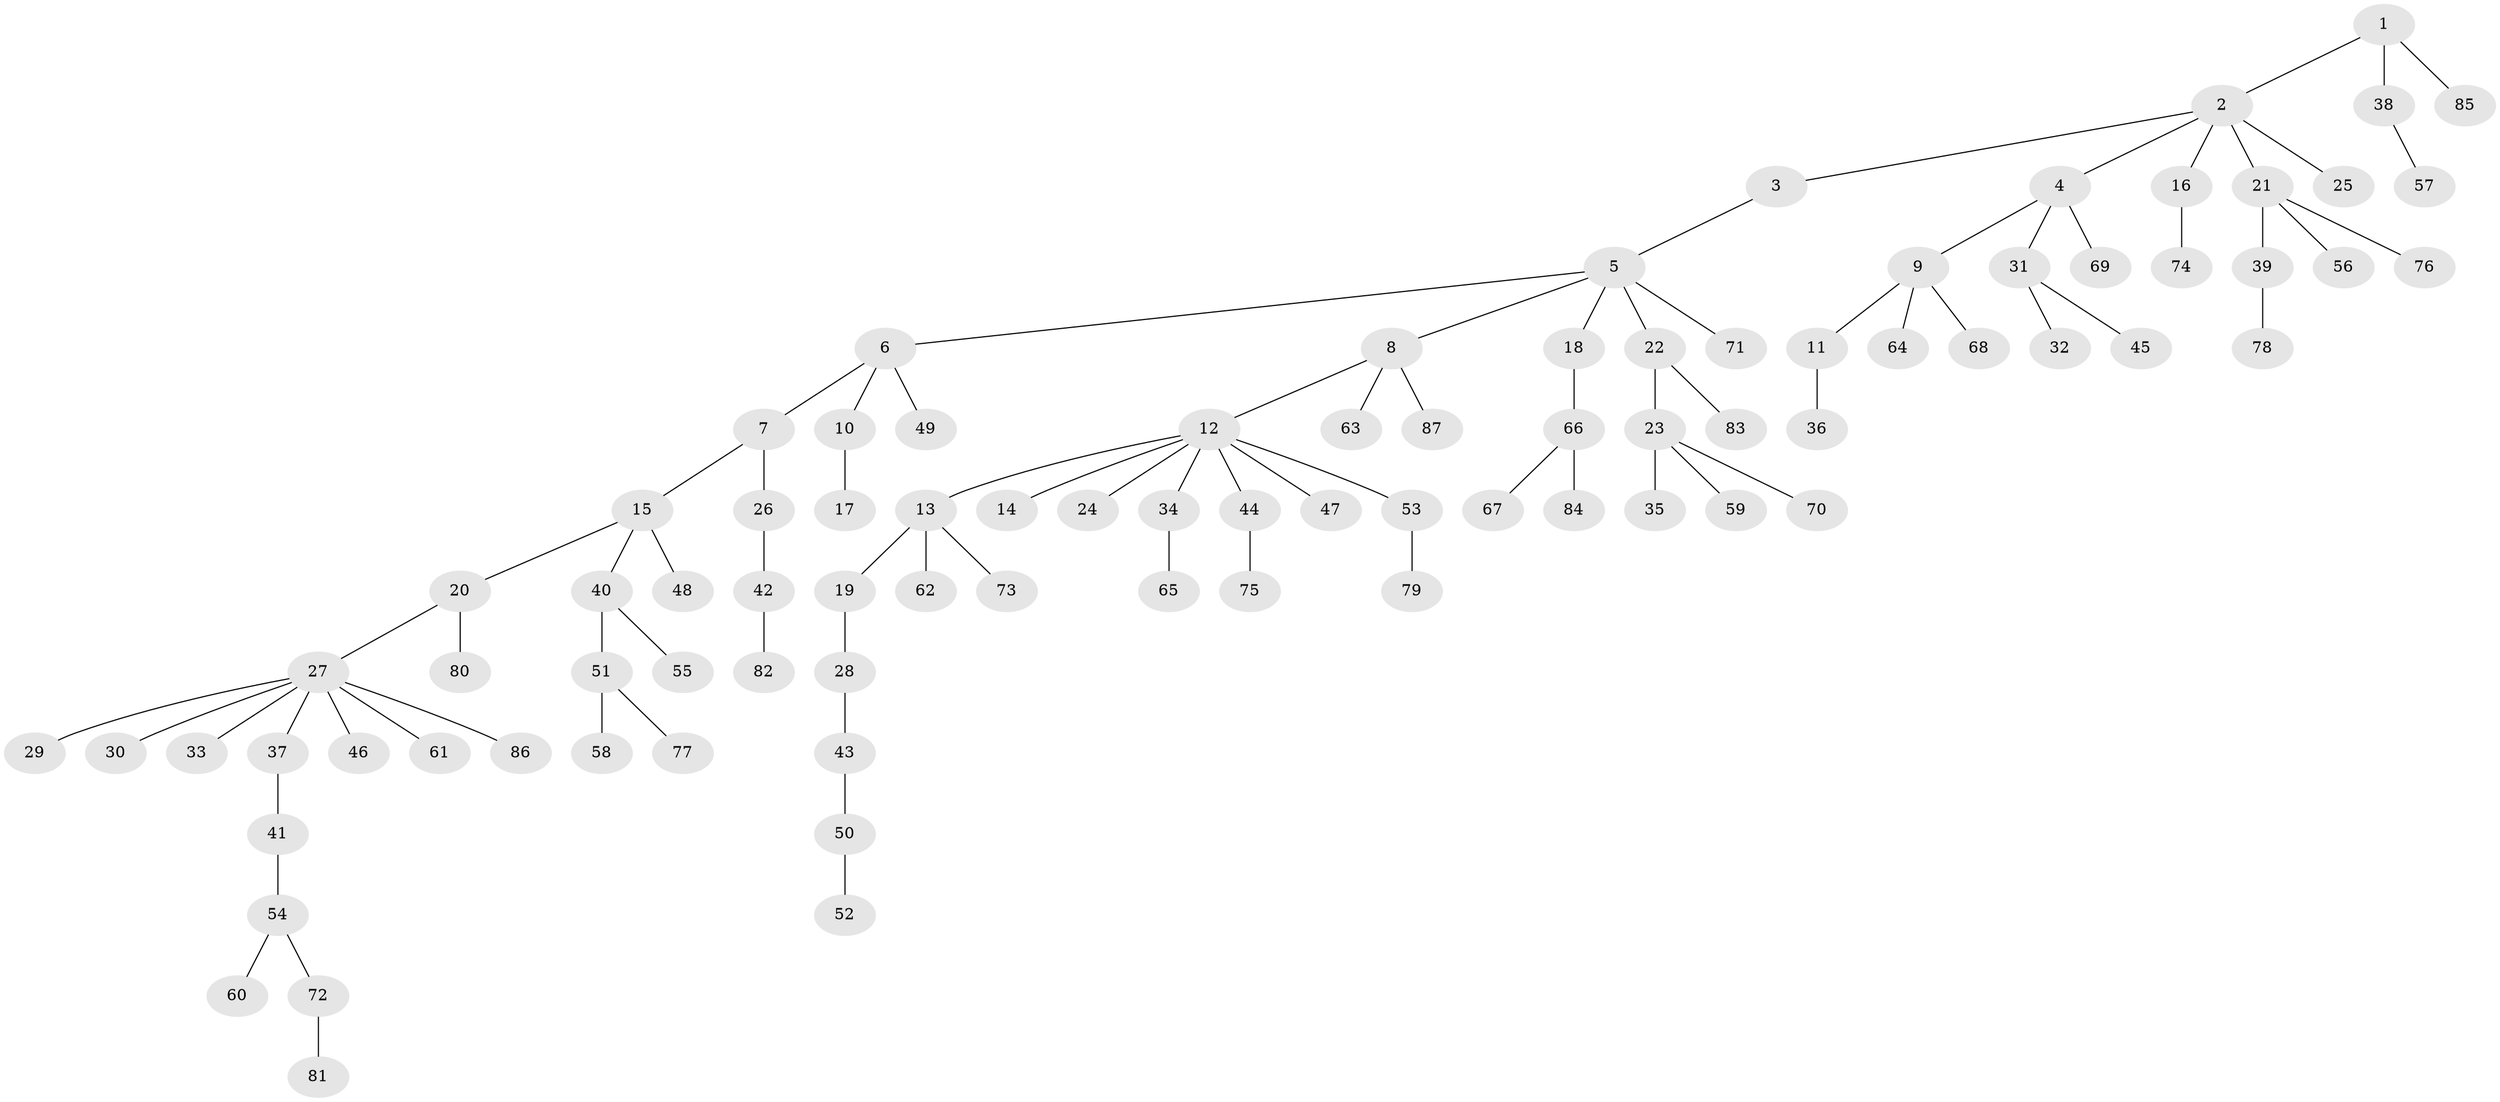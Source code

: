 // coarse degree distribution, {2: 0.14516129032258066, 6: 0.04838709677419355, 5: 0.03225806451612903, 3: 0.04838709677419355, 1: 0.6451612903225806, 8: 0.016129032258064516, 4: 0.04838709677419355, 7: 0.016129032258064516}
// Generated by graph-tools (version 1.1) at 2025/42/03/06/25 10:42:03]
// undirected, 87 vertices, 86 edges
graph export_dot {
graph [start="1"]
  node [color=gray90,style=filled];
  1;
  2;
  3;
  4;
  5;
  6;
  7;
  8;
  9;
  10;
  11;
  12;
  13;
  14;
  15;
  16;
  17;
  18;
  19;
  20;
  21;
  22;
  23;
  24;
  25;
  26;
  27;
  28;
  29;
  30;
  31;
  32;
  33;
  34;
  35;
  36;
  37;
  38;
  39;
  40;
  41;
  42;
  43;
  44;
  45;
  46;
  47;
  48;
  49;
  50;
  51;
  52;
  53;
  54;
  55;
  56;
  57;
  58;
  59;
  60;
  61;
  62;
  63;
  64;
  65;
  66;
  67;
  68;
  69;
  70;
  71;
  72;
  73;
  74;
  75;
  76;
  77;
  78;
  79;
  80;
  81;
  82;
  83;
  84;
  85;
  86;
  87;
  1 -- 2;
  1 -- 38;
  1 -- 85;
  2 -- 3;
  2 -- 4;
  2 -- 16;
  2 -- 21;
  2 -- 25;
  3 -- 5;
  4 -- 9;
  4 -- 31;
  4 -- 69;
  5 -- 6;
  5 -- 8;
  5 -- 18;
  5 -- 22;
  5 -- 71;
  6 -- 7;
  6 -- 10;
  6 -- 49;
  7 -- 15;
  7 -- 26;
  8 -- 12;
  8 -- 63;
  8 -- 87;
  9 -- 11;
  9 -- 64;
  9 -- 68;
  10 -- 17;
  11 -- 36;
  12 -- 13;
  12 -- 14;
  12 -- 24;
  12 -- 34;
  12 -- 44;
  12 -- 47;
  12 -- 53;
  13 -- 19;
  13 -- 62;
  13 -- 73;
  15 -- 20;
  15 -- 40;
  15 -- 48;
  16 -- 74;
  18 -- 66;
  19 -- 28;
  20 -- 27;
  20 -- 80;
  21 -- 39;
  21 -- 56;
  21 -- 76;
  22 -- 23;
  22 -- 83;
  23 -- 35;
  23 -- 59;
  23 -- 70;
  26 -- 42;
  27 -- 29;
  27 -- 30;
  27 -- 33;
  27 -- 37;
  27 -- 46;
  27 -- 61;
  27 -- 86;
  28 -- 43;
  31 -- 32;
  31 -- 45;
  34 -- 65;
  37 -- 41;
  38 -- 57;
  39 -- 78;
  40 -- 51;
  40 -- 55;
  41 -- 54;
  42 -- 82;
  43 -- 50;
  44 -- 75;
  50 -- 52;
  51 -- 58;
  51 -- 77;
  53 -- 79;
  54 -- 60;
  54 -- 72;
  66 -- 67;
  66 -- 84;
  72 -- 81;
}
